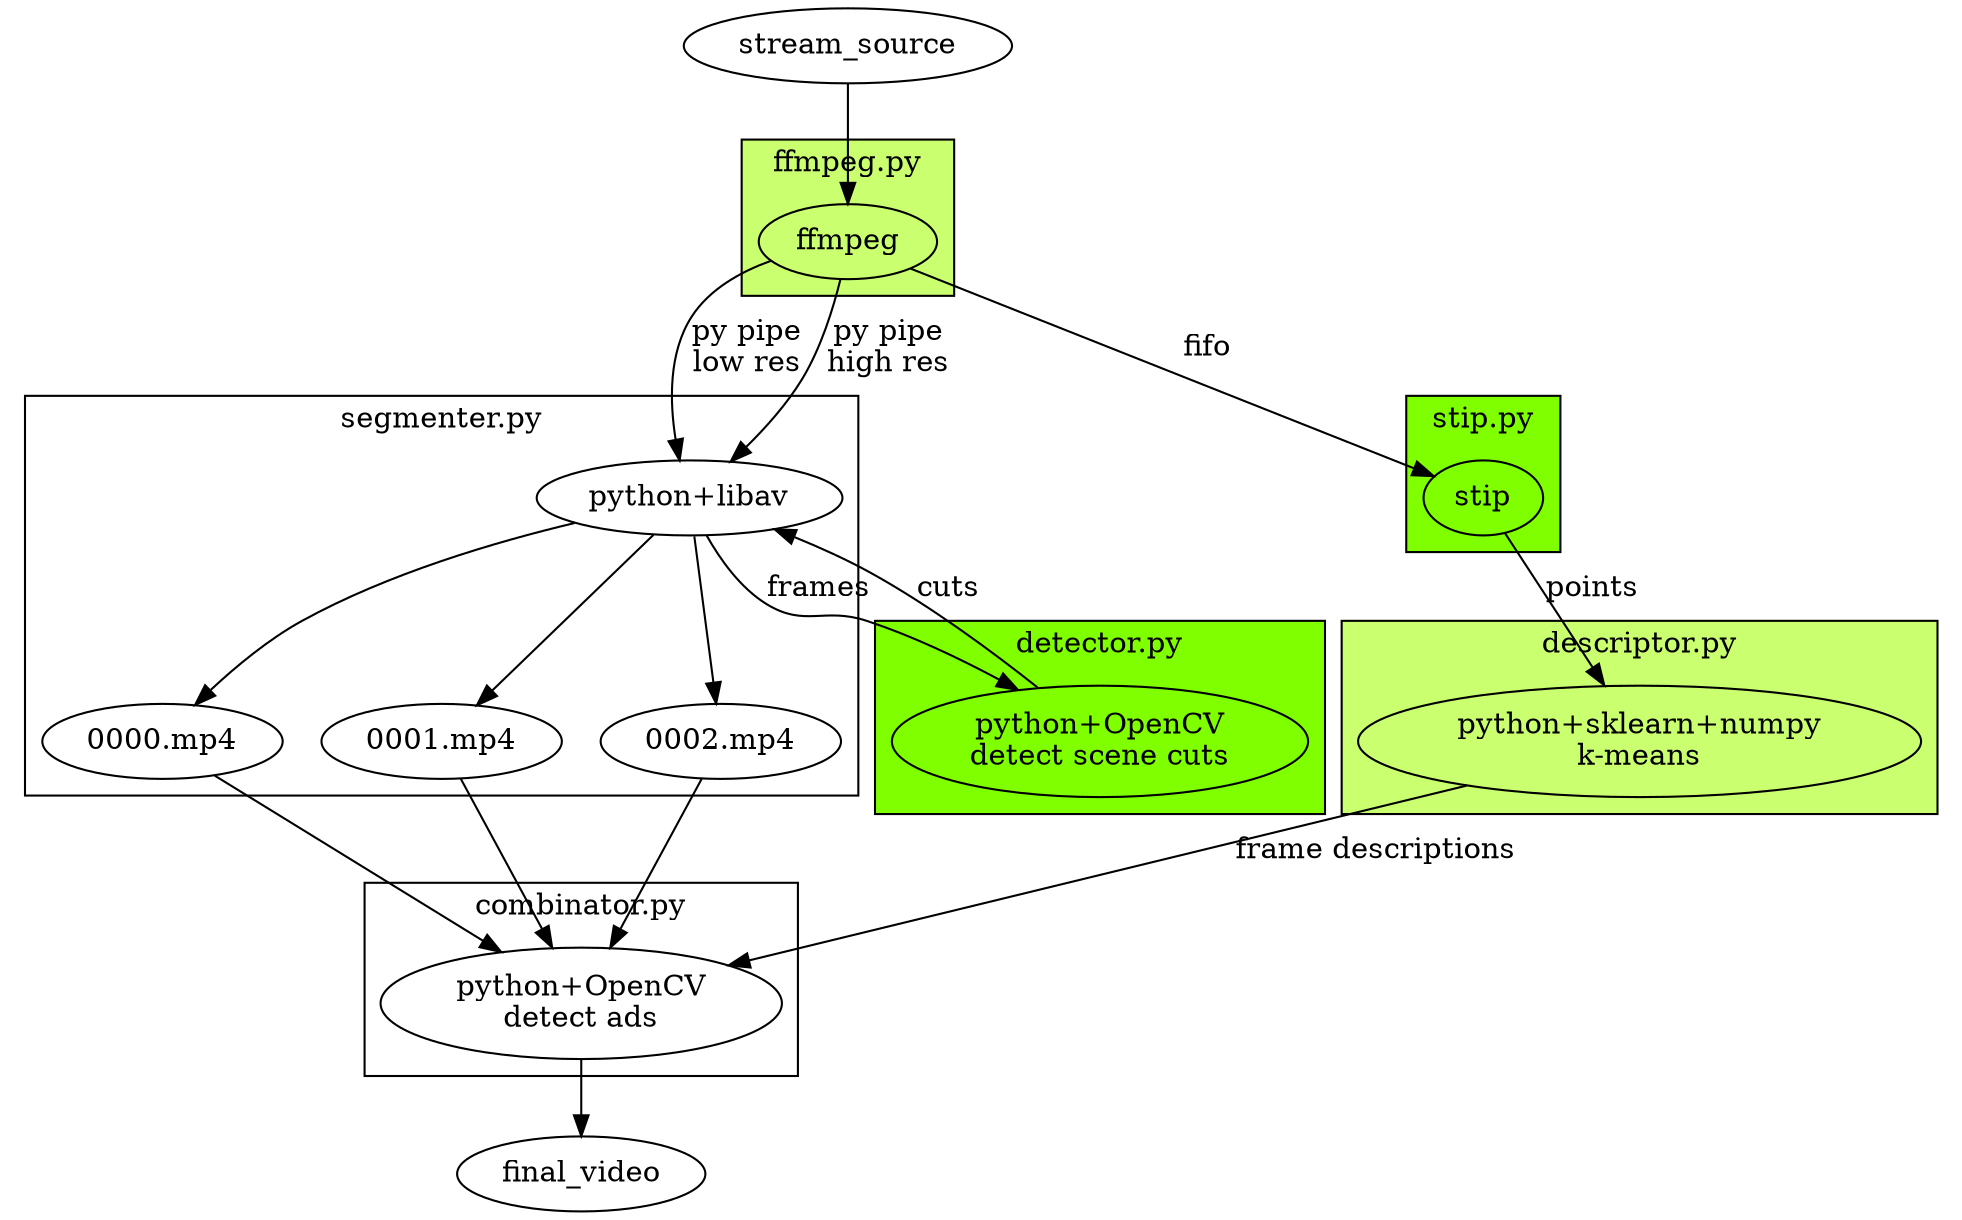 digraph G {
	subgraph cluster_0 {
		a0[label="ffmpeg"];
		label = "ffmpeg.py";
		bgcolor = "darkolivegreen1";
	}
	subgraph cluster_1 {
		b0[label="stip"];
		label = "stip.py";
		bgcolor = "chartreuse";
	}
	subgraph cluster_2 {
		c0[label="python+sklearn+numpy\nk-means"];
		label = "descriptor.py";
		bgcolor = "darkolivegreen1";
	}
	subgraph cluster_3 {
		d0[label="python+libav\n"];
		d1[label="0002.mp4"];
		d2[label="0000.mp4"];
		d3[label="0001.mp4"];
		d0 -> d1;
		d0 -> d2;
		d0 -> d3;
		label = "segmenter.py";
	}
	subgraph cluster_4 {
		e0[label="python+OpenCV\ndetect ads"];
		label = "combinator.py";
	}
	subgraph cluster_5 {
		f0[label="python+OpenCV\ndetect scene cuts"];
		label = "detector.py";
		bgcolor = "chartreuse";
	}
	stream_source -> a0;
	a0 -> b0[label="fifo"];
	b0 -> c0[label="points"];
	a0 -> d0[label="py pipe\nlow res"];
	a0 -> d0[label="py pipe\nhigh res"];
	d1 -> e0;
	d2 -> e0;
	d3 -> e0;
	c0 -> e0[label="frame descriptions"];
	e0 -> final_video;
	d0 -> f0[label="frames"];
	f0 -> d0[label="cuts"];
}